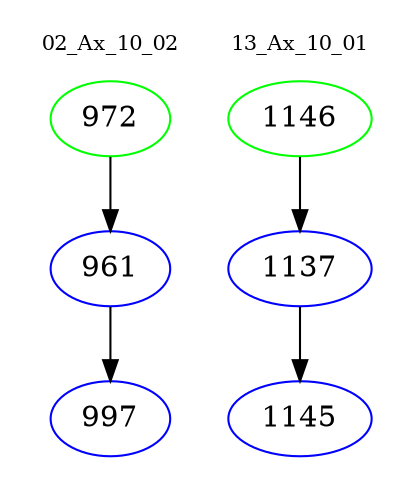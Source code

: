 digraph{
subgraph cluster_0 {
color = white
label = "02_Ax_10_02";
fontsize=10;
T0_972 [label="972", color="green"]
T0_972 -> T0_961 [color="black"]
T0_961 [label="961", color="blue"]
T0_961 -> T0_997 [color="black"]
T0_997 [label="997", color="blue"]
}
subgraph cluster_1 {
color = white
label = "13_Ax_10_01";
fontsize=10;
T1_1146 [label="1146", color="green"]
T1_1146 -> T1_1137 [color="black"]
T1_1137 [label="1137", color="blue"]
T1_1137 -> T1_1145 [color="black"]
T1_1145 [label="1145", color="blue"]
}
}
